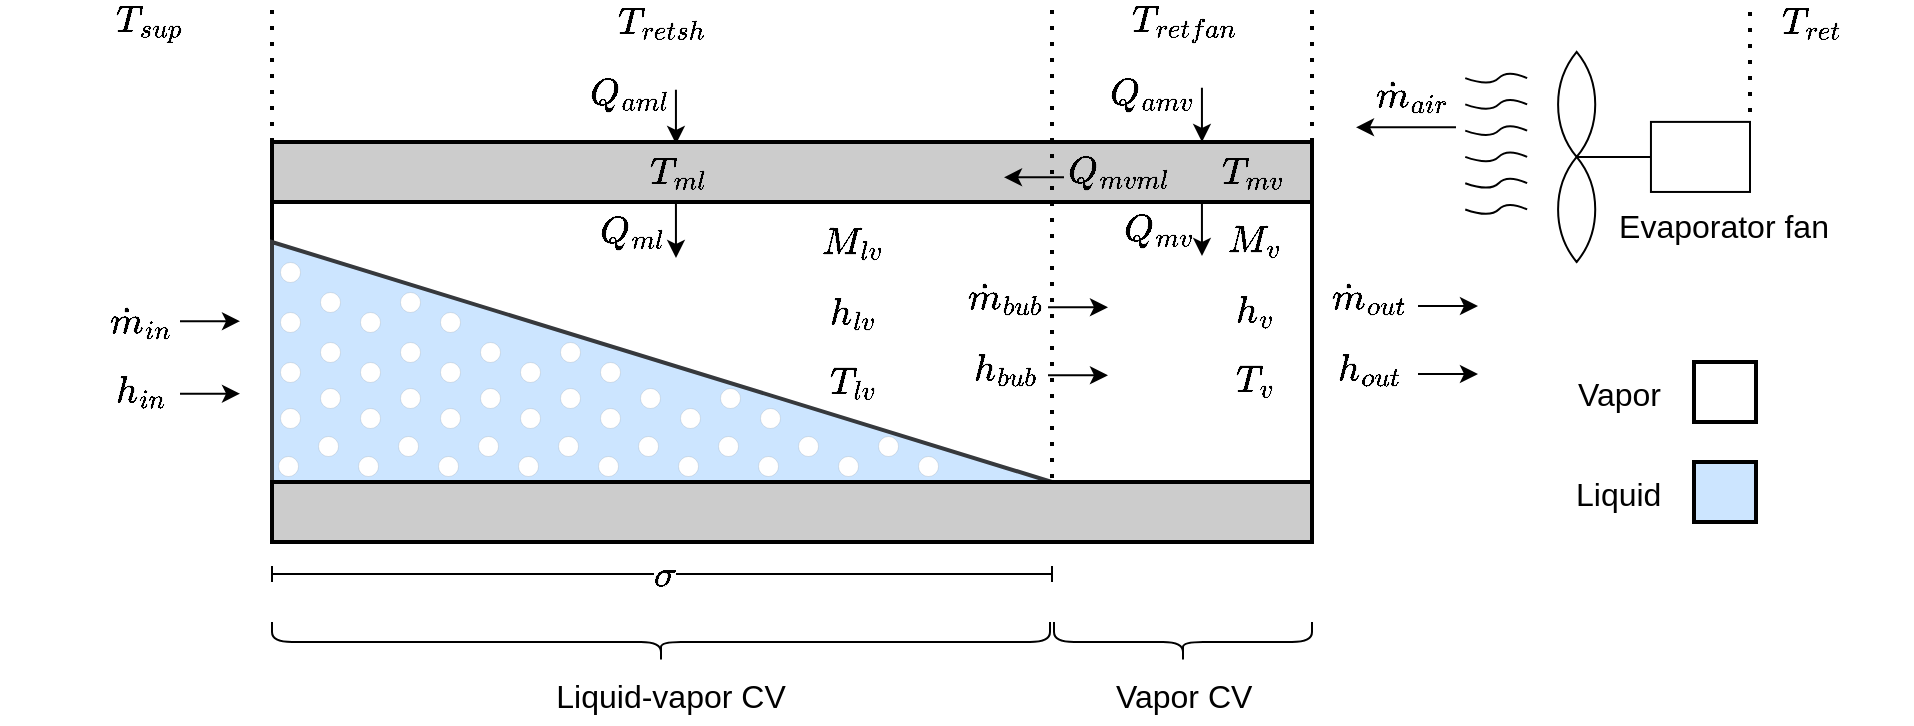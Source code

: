 <mxfile version="17.4.0" type="github">
  <diagram id="HV5IUnyf38F-UDLMWAZY" name="Page-1">
    <mxGraphModel dx="2893" dy="1055" grid="1" gridSize="10" guides="1" tooltips="1" connect="1" arrows="1" fold="1" page="1" pageScale="1" pageWidth="827" pageHeight="1169" math="1" shadow="0">
      <root>
        <mxCell id="0" />
        <mxCell id="1" parent="0" />
        <mxCell id="5CEC3rfC49lvp4HKldiU-2" value="" style="rounded=0;whiteSpace=wrap;html=1;strokeWidth=2;" parent="1" vertex="1">
          <mxGeometry x="130" y="100" width="520" height="200" as="geometry" />
        </mxCell>
        <mxCell id="5CEC3rfC49lvp4HKldiU-14" value="" style="verticalLabelPosition=bottom;verticalAlign=top;html=1;shape=mxgraph.basic.orthogonal_triangle;strokeWidth=2;fillColor=#cce5ff;gradientDirection=south;strokeColor=#36393d;" parent="1" vertex="1">
          <mxGeometry x="130" y="150" width="390" height="120" as="geometry" />
        </mxCell>
        <mxCell id="5CEC3rfC49lvp4HKldiU-11" value="" style="ellipse;whiteSpace=wrap;html=1;aspect=fixed;strokeWidth=0;gradientDirection=south;" parent="1" vertex="1">
          <mxGeometry x="433" y="247" width="10" height="10" as="geometry" />
        </mxCell>
        <mxCell id="5CEC3rfC49lvp4HKldiU-12" value="" style="ellipse;whiteSpace=wrap;html=1;aspect=fixed;strokeWidth=0;gradientDirection=south;" parent="1" vertex="1">
          <mxGeometry x="453" y="257" width="10" height="10" as="geometry" />
        </mxCell>
        <mxCell id="5CEC3rfC49lvp4HKldiU-15" value="" style="ellipse;whiteSpace=wrap;html=1;aspect=fixed;strokeWidth=0;gradientDirection=south;" parent="1" vertex="1">
          <mxGeometry x="413" y="257" width="10" height="10" as="geometry" />
        </mxCell>
        <mxCell id="5CEC3rfC49lvp4HKldiU-16" value="" style="ellipse;whiteSpace=wrap;html=1;aspect=fixed;strokeWidth=0;gradientDirection=south;" parent="1" vertex="1">
          <mxGeometry x="393" y="247" width="10" height="10" as="geometry" />
        </mxCell>
        <mxCell id="5CEC3rfC49lvp4HKldiU-22" value="" style="ellipse;whiteSpace=wrap;html=1;aspect=fixed;strokeWidth=0;gradientDirection=south;" parent="1" vertex="1">
          <mxGeometry x="373" y="257" width="10" height="10" as="geometry" />
        </mxCell>
        <mxCell id="5CEC3rfC49lvp4HKldiU-23" value="" style="ellipse;whiteSpace=wrap;html=1;aspect=fixed;strokeWidth=0;gradientDirection=south;" parent="1" vertex="1">
          <mxGeometry x="313" y="247" width="10" height="10" as="geometry" />
        </mxCell>
        <mxCell id="5CEC3rfC49lvp4HKldiU-24" value="" style="ellipse;whiteSpace=wrap;html=1;aspect=fixed;strokeWidth=0;gradientDirection=south;" parent="1" vertex="1">
          <mxGeometry x="333" y="257" width="10" height="10" as="geometry" />
        </mxCell>
        <mxCell id="5CEC3rfC49lvp4HKldiU-25" value="" style="ellipse;whiteSpace=wrap;html=1;aspect=fixed;strokeWidth=0;gradientDirection=south;" parent="1" vertex="1">
          <mxGeometry x="353" y="247" width="10" height="10" as="geometry" />
        </mxCell>
        <mxCell id="5CEC3rfC49lvp4HKldiU-26" value="" style="ellipse;whiteSpace=wrap;html=1;aspect=fixed;strokeWidth=0;gradientDirection=south;" parent="1" vertex="1">
          <mxGeometry x="293" y="257" width="10" height="10" as="geometry" />
        </mxCell>
        <mxCell id="5CEC3rfC49lvp4HKldiU-27" value="" style="ellipse;whiteSpace=wrap;html=1;aspect=fixed;strokeWidth=0;gradientDirection=south;" parent="1" vertex="1">
          <mxGeometry x="273" y="247" width="10" height="10" as="geometry" />
        </mxCell>
        <mxCell id="5CEC3rfC49lvp4HKldiU-28" value="" style="ellipse;whiteSpace=wrap;html=1;aspect=fixed;strokeWidth=0;gradientDirection=south;" parent="1" vertex="1">
          <mxGeometry x="253" y="257" width="10" height="10" as="geometry" />
        </mxCell>
        <mxCell id="5CEC3rfC49lvp4HKldiU-29" value="" style="ellipse;whiteSpace=wrap;html=1;aspect=fixed;strokeWidth=0;gradientDirection=south;" parent="1" vertex="1">
          <mxGeometry x="193" y="247" width="10" height="10" as="geometry" />
        </mxCell>
        <mxCell id="5CEC3rfC49lvp4HKldiU-30" value="" style="ellipse;whiteSpace=wrap;html=1;aspect=fixed;strokeWidth=0;gradientDirection=south;" parent="1" vertex="1">
          <mxGeometry x="213" y="257" width="10" height="10" as="geometry" />
        </mxCell>
        <mxCell id="5CEC3rfC49lvp4HKldiU-31" value="" style="ellipse;whiteSpace=wrap;html=1;aspect=fixed;strokeWidth=0;gradientDirection=south;" parent="1" vertex="1">
          <mxGeometry x="233" y="247" width="10" height="10" as="geometry" />
        </mxCell>
        <mxCell id="5CEC3rfC49lvp4HKldiU-32" value="" style="ellipse;whiteSpace=wrap;html=1;aspect=fixed;strokeWidth=0;gradientDirection=south;" parent="1" vertex="1">
          <mxGeometry x="173" y="257" width="10" height="10" as="geometry" />
        </mxCell>
        <mxCell id="5CEC3rfC49lvp4HKldiU-33" value="" style="ellipse;whiteSpace=wrap;html=1;aspect=fixed;strokeWidth=0;gradientDirection=south;" parent="1" vertex="1">
          <mxGeometry x="153" y="247" width="10" height="10" as="geometry" />
        </mxCell>
        <mxCell id="5CEC3rfC49lvp4HKldiU-34" value="" style="ellipse;whiteSpace=wrap;html=1;aspect=fixed;strokeWidth=0;gradientDirection=south;" parent="1" vertex="1">
          <mxGeometry x="133" y="257" width="10" height="10" as="geometry" />
        </mxCell>
        <mxCell id="5CEC3rfC49lvp4HKldiU-113" value="" style="ellipse;whiteSpace=wrap;html=1;aspect=fixed;strokeWidth=0;gradientDirection=south;" parent="1" vertex="1">
          <mxGeometry x="374" y="233" width="10" height="10" as="geometry" />
        </mxCell>
        <mxCell id="5CEC3rfC49lvp4HKldiU-114" value="" style="ellipse;whiteSpace=wrap;html=1;aspect=fixed;strokeWidth=0;gradientDirection=south;" parent="1" vertex="1">
          <mxGeometry x="314" y="223" width="10" height="10" as="geometry" />
        </mxCell>
        <mxCell id="5CEC3rfC49lvp4HKldiU-115" value="" style="ellipse;whiteSpace=wrap;html=1;aspect=fixed;strokeWidth=0;gradientDirection=south;" parent="1" vertex="1">
          <mxGeometry x="334" y="233" width="10" height="10" as="geometry" />
        </mxCell>
        <mxCell id="5CEC3rfC49lvp4HKldiU-116" value="" style="ellipse;whiteSpace=wrap;html=1;aspect=fixed;strokeWidth=0;gradientDirection=south;" parent="1" vertex="1">
          <mxGeometry x="354" y="223" width="10" height="10" as="geometry" />
        </mxCell>
        <mxCell id="5CEC3rfC49lvp4HKldiU-117" value="" style="ellipse;whiteSpace=wrap;html=1;aspect=fixed;strokeWidth=0;gradientDirection=south;" parent="1" vertex="1">
          <mxGeometry x="294" y="233" width="10" height="10" as="geometry" />
        </mxCell>
        <mxCell id="5CEC3rfC49lvp4HKldiU-118" value="" style="ellipse;whiteSpace=wrap;html=1;aspect=fixed;strokeWidth=0;gradientDirection=south;" parent="1" vertex="1">
          <mxGeometry x="274" y="223" width="10" height="10" as="geometry" />
        </mxCell>
        <mxCell id="5CEC3rfC49lvp4HKldiU-119" value="" style="ellipse;whiteSpace=wrap;html=1;aspect=fixed;strokeWidth=0;gradientDirection=south;" parent="1" vertex="1">
          <mxGeometry x="254" y="233" width="10" height="10" as="geometry" />
        </mxCell>
        <mxCell id="5CEC3rfC49lvp4HKldiU-120" value="" style="ellipse;whiteSpace=wrap;html=1;aspect=fixed;strokeWidth=0;gradientDirection=south;" parent="1" vertex="1">
          <mxGeometry x="194" y="223" width="10" height="10" as="geometry" />
        </mxCell>
        <mxCell id="5CEC3rfC49lvp4HKldiU-121" value="" style="ellipse;whiteSpace=wrap;html=1;aspect=fixed;strokeWidth=0;gradientDirection=south;" parent="1" vertex="1">
          <mxGeometry x="214" y="233" width="10" height="10" as="geometry" />
        </mxCell>
        <mxCell id="5CEC3rfC49lvp4HKldiU-122" value="" style="ellipse;whiteSpace=wrap;html=1;aspect=fixed;strokeWidth=0;gradientDirection=south;" parent="1" vertex="1">
          <mxGeometry x="234" y="223" width="10" height="10" as="geometry" />
        </mxCell>
        <mxCell id="5CEC3rfC49lvp4HKldiU-123" value="" style="ellipse;whiteSpace=wrap;html=1;aspect=fixed;strokeWidth=0;gradientDirection=south;" parent="1" vertex="1">
          <mxGeometry x="174" y="233" width="10" height="10" as="geometry" />
        </mxCell>
        <mxCell id="5CEC3rfC49lvp4HKldiU-124" value="" style="ellipse;whiteSpace=wrap;html=1;aspect=fixed;strokeWidth=0;gradientDirection=south;" parent="1" vertex="1">
          <mxGeometry x="154" y="223" width="10" height="10" as="geometry" />
        </mxCell>
        <mxCell id="5CEC3rfC49lvp4HKldiU-125" value="" style="ellipse;whiteSpace=wrap;html=1;aspect=fixed;strokeWidth=0;gradientDirection=south;" parent="1" vertex="1">
          <mxGeometry x="134" y="233" width="10" height="10" as="geometry" />
        </mxCell>
        <mxCell id="5CEC3rfC49lvp4HKldiU-134" value="" style="ellipse;whiteSpace=wrap;html=1;aspect=fixed;strokeWidth=0;gradientDirection=south;" parent="1" vertex="1">
          <mxGeometry x="294" y="210" width="10" height="10" as="geometry" />
        </mxCell>
        <mxCell id="5CEC3rfC49lvp4HKldiU-135" value="" style="ellipse;whiteSpace=wrap;html=1;aspect=fixed;strokeWidth=0;gradientDirection=south;" parent="1" vertex="1">
          <mxGeometry x="274" y="200" width="10" height="10" as="geometry" />
        </mxCell>
        <mxCell id="5CEC3rfC49lvp4HKldiU-136" value="" style="ellipse;whiteSpace=wrap;html=1;aspect=fixed;strokeWidth=0;gradientDirection=south;" parent="1" vertex="1">
          <mxGeometry x="254" y="210" width="10" height="10" as="geometry" />
        </mxCell>
        <mxCell id="5CEC3rfC49lvp4HKldiU-137" value="" style="ellipse;whiteSpace=wrap;html=1;aspect=fixed;strokeWidth=0;gradientDirection=south;" parent="1" vertex="1">
          <mxGeometry x="194" y="200" width="10" height="10" as="geometry" />
        </mxCell>
        <mxCell id="5CEC3rfC49lvp4HKldiU-138" value="" style="ellipse;whiteSpace=wrap;html=1;aspect=fixed;strokeWidth=0;gradientDirection=south;" parent="1" vertex="1">
          <mxGeometry x="214" y="210" width="10" height="10" as="geometry" />
        </mxCell>
        <mxCell id="5CEC3rfC49lvp4HKldiU-139" value="" style="ellipse;whiteSpace=wrap;html=1;aspect=fixed;strokeWidth=0;gradientDirection=south;" parent="1" vertex="1">
          <mxGeometry x="234" y="200" width="10" height="10" as="geometry" />
        </mxCell>
        <mxCell id="5CEC3rfC49lvp4HKldiU-140" value="" style="ellipse;whiteSpace=wrap;html=1;aspect=fixed;strokeWidth=0;gradientDirection=south;" parent="1" vertex="1">
          <mxGeometry x="174" y="210" width="10" height="10" as="geometry" />
        </mxCell>
        <mxCell id="5CEC3rfC49lvp4HKldiU-141" value="" style="ellipse;whiteSpace=wrap;html=1;aspect=fixed;strokeWidth=0;gradientDirection=south;" parent="1" vertex="1">
          <mxGeometry x="154" y="200" width="10" height="10" as="geometry" />
        </mxCell>
        <mxCell id="5CEC3rfC49lvp4HKldiU-142" value="" style="ellipse;whiteSpace=wrap;html=1;aspect=fixed;strokeWidth=0;gradientDirection=south;" parent="1" vertex="1">
          <mxGeometry x="134" y="210" width="10" height="10" as="geometry" />
        </mxCell>
        <mxCell id="5CEC3rfC49lvp4HKldiU-154" value="" style="ellipse;whiteSpace=wrap;html=1;aspect=fixed;strokeWidth=0;gradientDirection=south;" parent="1" vertex="1">
          <mxGeometry x="194" y="175" width="10" height="10" as="geometry" />
        </mxCell>
        <mxCell id="5CEC3rfC49lvp4HKldiU-155" value="" style="ellipse;whiteSpace=wrap;html=1;aspect=fixed;strokeWidth=0;gradientDirection=south;" parent="1" vertex="1">
          <mxGeometry x="214" y="185" width="10" height="10" as="geometry" />
        </mxCell>
        <mxCell id="5CEC3rfC49lvp4HKldiU-157" value="" style="ellipse;whiteSpace=wrap;html=1;aspect=fixed;strokeWidth=0;gradientDirection=south;" parent="1" vertex="1">
          <mxGeometry x="174" y="185" width="10" height="10" as="geometry" />
        </mxCell>
        <mxCell id="5CEC3rfC49lvp4HKldiU-158" value="" style="ellipse;whiteSpace=wrap;html=1;aspect=fixed;strokeWidth=0;gradientDirection=south;" parent="1" vertex="1">
          <mxGeometry x="154" y="175" width="10" height="10" as="geometry" />
        </mxCell>
        <mxCell id="5CEC3rfC49lvp4HKldiU-159" value="" style="ellipse;whiteSpace=wrap;html=1;aspect=fixed;strokeWidth=0;gradientDirection=south;" parent="1" vertex="1">
          <mxGeometry x="134" y="185" width="10" height="10" as="geometry" />
        </mxCell>
        <mxCell id="5CEC3rfC49lvp4HKldiU-177" value="" style="rounded=0;whiteSpace=wrap;html=1;fillColor=#CCCCCC;strokeColor=#000000;gradientDirection=south;strokeWidth=2;" parent="1" vertex="1">
          <mxGeometry x="130" y="100" width="520" height="30" as="geometry" />
        </mxCell>
        <mxCell id="5CEC3rfC49lvp4HKldiU-176" value="" style="ellipse;whiteSpace=wrap;html=1;aspect=fixed;strokeWidth=0;gradientDirection=south;" parent="1" vertex="1">
          <mxGeometry x="134" y="160" width="10" height="10" as="geometry" />
        </mxCell>
        <mxCell id="5CEC3rfC49lvp4HKldiU-181" value="&lt;div style=&quot;font-size: 16px&quot;&gt;&lt;font style=&quot;font-size: 16px&quot;&gt;$$\dot{m}_{in} $$&lt;/font&gt;&lt;/div&gt;&lt;div style=&quot;font-size: 16px&quot;&gt;&lt;div&gt;&lt;font style=&quot;font-size: 16px&quot;&gt;$$h_{in} $$&lt;/font&gt;&lt;/div&gt;&lt;/div&gt;" style="text;html=1;align=center;verticalAlign=middle;resizable=0;points=[];autosize=1;strokeColor=none;fillColor=none;fontSize=14;fontFamily=Helvetica;" parent="1" vertex="1">
          <mxGeometry x="-6" y="187" width="140" height="40" as="geometry" />
        </mxCell>
        <mxCell id="5CEC3rfC49lvp4HKldiU-183" value="" style="endArrow=classic;html=1;rounded=0;fontFamily=Helvetica;fontSize=14;" parent="1" edge="1">
          <mxGeometry width="50" height="50" relative="1" as="geometry">
            <mxPoint x="84" y="189.58" as="sourcePoint" />
            <mxPoint x="114" y="189.58" as="targetPoint" />
          </mxGeometry>
        </mxCell>
        <mxCell id="5CEC3rfC49lvp4HKldiU-186" value="" style="endArrow=classic;html=1;rounded=0;fontFamily=Helvetica;fontSize=14;" parent="1" edge="1">
          <mxGeometry width="50" height="50" relative="1" as="geometry">
            <mxPoint x="84" y="225.83" as="sourcePoint" />
            <mxPoint x="114.0" y="225.83" as="targetPoint" />
          </mxGeometry>
        </mxCell>
        <mxCell id="5CEC3rfC49lvp4HKldiU-6" value="" style="endArrow=none;dashed=1;html=1;dashPattern=1 3;strokeWidth=2;rounded=0;exitX=0.75;exitY=1;exitDx=0;exitDy=0;" parent="1" source="5CEC3rfC49lvp4HKldiU-4" edge="1">
          <mxGeometry width="50" height="50" relative="1" as="geometry">
            <mxPoint x="640" y="400" as="sourcePoint" />
            <mxPoint x="520" y="30" as="targetPoint" />
          </mxGeometry>
        </mxCell>
        <mxCell id="5CEC3rfC49lvp4HKldiU-188" value="" style="endArrow=baseDash;startArrow=baseDash;html=1;rounded=0;fontFamily=Helvetica;fontSize=12;strokeWidth=1;startFill=0;endFill=0;" parent="1" edge="1">
          <mxGeometry width="50" height="50" relative="1" as="geometry">
            <mxPoint x="130" y="316" as="sourcePoint" />
            <mxPoint x="520" y="316" as="targetPoint" />
          </mxGeometry>
        </mxCell>
        <mxCell id="5CEC3rfC49lvp4HKldiU-189" value="&lt;div style=&quot;font-size: 16px;&quot;&gt;$$\sigma$$&lt;/div&gt;" style="edgeLabel;html=1;align=center;verticalAlign=middle;resizable=0;points=[];fontSize=16;fontFamily=Helvetica;" parent="5CEC3rfC49lvp4HKldiU-188" vertex="1" connectable="0">
          <mxGeometry x="-0.14" y="-4" relative="1" as="geometry">
            <mxPoint x="28" y="-4" as="offset" />
          </mxGeometry>
        </mxCell>
        <mxCell id="5CEC3rfC49lvp4HKldiU-190" value="Liquid-vapor CV" style="text;html=1;align=center;verticalAlign=middle;resizable=0;points=[];autosize=1;strokeColor=none;fillColor=none;fontSize=16;fontFamily=Helvetica;" parent="1" vertex="1">
          <mxGeometry x="264" y="367" width="130" height="20" as="geometry" />
        </mxCell>
        <mxCell id="5CEC3rfC49lvp4HKldiU-191" value="" style="endArrow=classic;html=1;rounded=0;fontFamily=Helvetica;fontSize=14;" parent="1" edge="1">
          <mxGeometry width="50" height="50" relative="1" as="geometry">
            <mxPoint x="120" y="199.58" as="sourcePoint" />
            <mxPoint x="120.0" y="199.58" as="targetPoint" />
          </mxGeometry>
        </mxCell>
        <mxCell id="5CEC3rfC49lvp4HKldiU-192" value="Vapor CV" style="text;whiteSpace=wrap;html=1;fontSize=16;fontFamily=Helvetica;" parent="1" vertex="1">
          <mxGeometry x="550" y="361" width="140" height="30" as="geometry" />
        </mxCell>
        <mxCell id="5CEC3rfC49lvp4HKldiU-195" value="" style="shape=curlyBracket;whiteSpace=wrap;html=1;rounded=1;fontFamily=Helvetica;fontSize=16;strokeColor=#000000;strokeWidth=1;fillColor=#000000;gradientColor=none;gradientDirection=south;direction=north;size=0.5;" parent="1" vertex="1">
          <mxGeometry x="521" y="340" width="129" height="20" as="geometry" />
        </mxCell>
        <mxCell id="5CEC3rfC49lvp4HKldiU-205" value="&lt;div style=&quot;font-size: 16px&quot;&gt;&lt;font style=&quot;font-size: 16px&quot;&gt;$$\dot{m}_{out} $$&lt;/font&gt;&lt;/div&gt;&lt;div style=&quot;font-size: 16px&quot;&gt;&lt;div&gt;&lt;font style=&quot;font-size: 16px&quot;&gt;$$h_{out} $$&lt;/font&gt;&lt;/div&gt;&lt;div&gt;&lt;font style=&quot;font-size: 16px&quot;&gt;&lt;br&gt;&lt;/font&gt;&lt;br&gt;&lt;/div&gt;&lt;/div&gt;" style="text;html=1;align=center;verticalAlign=middle;resizable=0;points=[];autosize=1;strokeColor=none;fillColor=none;fontSize=14;fontFamily=Helvetica;" parent="1" vertex="1">
          <mxGeometry x="603" y="180" width="150" height="70" as="geometry" />
        </mxCell>
        <mxCell id="5CEC3rfC49lvp4HKldiU-207" value="$$T_{ml}$$" style="text;html=1;align=center;verticalAlign=middle;resizable=0;points=[];autosize=1;fontSize=16;fontFamily=Helvetica;fontColor=#000000;" parent="1" vertex="1">
          <mxGeometry x="283" y="105" width="100" height="20" as="geometry" />
        </mxCell>
        <mxCell id="5CEC3rfC49lvp4HKldiU-209" value="&lt;div&gt;$$T_{mv}$$&lt;/div&gt;" style="text;html=1;align=center;verticalAlign=middle;resizable=0;points=[];autosize=1;fontSize=16;fontFamily=Helvetica;fontColor=#000000;" parent="1" vertex="1">
          <mxGeometry x="570" y="105" width="100" height="20" as="geometry" />
        </mxCell>
        <mxCell id="5CEC3rfC49lvp4HKldiU-211" value="$$Q_{mvml} $$ " style="text;html=1;align=center;verticalAlign=middle;resizable=0;points=[];autosize=1;strokeColor=none;fillColor=none;fontSize=16;fontFamily=Helvetica;fontColor=#000000;" parent="1" vertex="1">
          <mxGeometry x="488" y="105" width="130" height="20" as="geometry" />
        </mxCell>
        <mxCell id="5CEC3rfC49lvp4HKldiU-212" value="" style="endArrow=classic;html=1;rounded=0;fontFamily=Helvetica;fontSize=14;" parent="1" edge="1">
          <mxGeometry width="50" height="50" relative="1" as="geometry">
            <mxPoint x="526.0" y="117.66" as="sourcePoint" />
            <mxPoint x="496" y="117.66" as="targetPoint" />
          </mxGeometry>
        </mxCell>
        <mxCell id="5CEC3rfC49lvp4HKldiU-213" value="&lt;div&gt;$$T_{retfan}$$&lt;/div&gt;" style="text;html=1;align=center;verticalAlign=middle;resizable=0;points=[];autosize=1;fontSize=16;fontFamily=Helvetica;fontColor=#000000;" parent="1" vertex="1">
          <mxGeometry x="525.5" y="30" width="120" height="20" as="geometry" />
        </mxCell>
        <mxCell id="5CEC3rfC49lvp4HKldiU-217" value="&lt;div&gt;$$T_{retsh}$$&lt;/div&gt;" style="text;html=1;align=center;verticalAlign=middle;resizable=0;points=[];autosize=1;fontSize=16;fontFamily=Helvetica;fontColor=#000000;" parent="1" vertex="1">
          <mxGeometry x="264.5" y="30" width="120" height="20" as="geometry" />
        </mxCell>
        <mxCell id="5CEC3rfC49lvp4HKldiU-219" value="$$Q_{amv} $$ " style="text;html=1;align=center;verticalAlign=middle;resizable=0;points=[];autosize=1;strokeColor=none;fillColor=none;fontSize=16;fontFamily=Helvetica;fontColor=#000000;" parent="1" vertex="1">
          <mxGeometry x="510" y="66" width="120" height="20" as="geometry" />
        </mxCell>
        <mxCell id="5CEC3rfC49lvp4HKldiU-223" value="" style="endArrow=classic;html=1;rounded=0;fontFamily=Helvetica;fontSize=14;exitX=0.508;exitY=1.142;exitDx=0;exitDy=0;exitPerimeter=0;" parent="1" edge="1">
          <mxGeometry width="50" height="50" relative="1" as="geometry">
            <mxPoint x="594.96" y="72.84" as="sourcePoint" />
            <mxPoint x="595" y="100" as="targetPoint" />
          </mxGeometry>
        </mxCell>
        <mxCell id="5CEC3rfC49lvp4HKldiU-229" value="$$Q_{mv} $$ " style="text;html=1;align=center;verticalAlign=middle;resizable=0;points=[];autosize=1;strokeColor=none;fillColor=none;fontSize=16;fontFamily=Helvetica;fontColor=#000000;" parent="1" vertex="1">
          <mxGeometry x="518" y="134" width="110" height="20" as="geometry" />
        </mxCell>
        <mxCell id="5CEC3rfC49lvp4HKldiU-230" value="" style="endArrow=classic;html=1;rounded=0;fontFamily=Helvetica;fontSize=14;exitX=0.508;exitY=1.142;exitDx=0;exitDy=0;exitPerimeter=0;" parent="1" edge="1">
          <mxGeometry width="50" height="50" relative="1" as="geometry">
            <mxPoint x="594.96" y="129.84" as="sourcePoint" />
            <mxPoint x="595" y="157" as="targetPoint" />
          </mxGeometry>
        </mxCell>
        <mxCell id="5CEC3rfC49lvp4HKldiU-231" value="$$Q_{aml} $$ " style="text;html=1;align=center;verticalAlign=middle;resizable=0;points=[];autosize=1;strokeColor=none;fillColor=none;fontSize=16;fontFamily=Helvetica;fontColor=#000000;" parent="1" vertex="1">
          <mxGeometry x="253" y="66" width="110" height="20" as="geometry" />
        </mxCell>
        <mxCell id="5CEC3rfC49lvp4HKldiU-232" value="" style="endArrow=classic;html=1;rounded=0;fontFamily=Helvetica;fontSize=14;exitX=0.508;exitY=1.142;exitDx=0;exitDy=0;exitPerimeter=0;" parent="1" edge="1">
          <mxGeometry width="50" height="50" relative="1" as="geometry">
            <mxPoint x="331.96" y="73.84" as="sourcePoint" />
            <mxPoint x="332" y="101" as="targetPoint" />
          </mxGeometry>
        </mxCell>
        <mxCell id="5CEC3rfC49lvp4HKldiU-233" value="$$Q_{ml} $$ " style="text;html=1;align=center;verticalAlign=middle;resizable=0;points=[];autosize=1;strokeColor=none;fillColor=none;fontSize=16;fontFamily=Helvetica;fontColor=#000000;" parent="1" vertex="1">
          <mxGeometry x="260" y="135" width="100" height="20" as="geometry" />
        </mxCell>
        <mxCell id="5CEC3rfC49lvp4HKldiU-234" value="" style="endArrow=classic;html=1;rounded=0;fontFamily=Helvetica;fontSize=14;exitX=0.508;exitY=1.142;exitDx=0;exitDy=0;exitPerimeter=0;" parent="1" edge="1">
          <mxGeometry width="50" height="50" relative="1" as="geometry">
            <mxPoint x="331.96" y="130.84" as="sourcePoint" />
            <mxPoint x="332" y="158" as="targetPoint" />
          </mxGeometry>
        </mxCell>
        <mxCell id="5CEC3rfC49lvp4HKldiU-237" value="&lt;div style=&quot;font-size: 16px&quot;&gt;&lt;font style=&quot;font-size: 16px&quot;&gt;$$\dot{m}_{bub} $$&lt;/font&gt;&lt;/div&gt;&lt;div style=&quot;font-size: 16px&quot;&gt;&lt;div&gt;&lt;font style=&quot;font-size: 16px&quot;&gt;$$h_{bub} $$&lt;/font&gt;&lt;/div&gt;&lt;div&gt;&lt;font style=&quot;font-size: 16px&quot;&gt;&lt;br&gt;&lt;/font&gt;&lt;br&gt;&lt;/div&gt;&lt;/div&gt;" style="text;html=1;align=center;verticalAlign=middle;resizable=0;points=[];autosize=1;strokeColor=none;fillColor=none;fontSize=14;fontFamily=Helvetica;" parent="1" vertex="1">
          <mxGeometry x="421" y="180" width="150" height="70" as="geometry" />
        </mxCell>
        <mxCell id="5CEC3rfC49lvp4HKldiU-238" value="&lt;div&gt;$$M_{lv}$$&lt;/div&gt;&lt;div&gt;$$h_{lv}$$&lt;/div&gt;&lt;div&gt;$$T_{lv}$$&lt;/div&gt;" style="text;html=1;align=center;verticalAlign=middle;resizable=0;points=[];autosize=1;fontSize=16;fontFamily=Helvetica;fontColor=#000000;" parent="1" vertex="1">
          <mxGeometry x="370" y="155" width="100" height="60" as="geometry" />
        </mxCell>
        <mxCell id="5CEC3rfC49lvp4HKldiU-239" value="&lt;div&gt;$$M_{v}$$&lt;/div&gt;&lt;div&gt;$$h_{v}$$&lt;/div&gt;&lt;div&gt;$$T_{v}$$&lt;/div&gt;" style="text;html=1;align=center;verticalAlign=middle;resizable=0;points=[];autosize=1;fontSize=16;fontFamily=Helvetica;fontColor=#000000;" parent="1" vertex="1">
          <mxGeometry x="576" y="154" width="90" height="60" as="geometry" />
        </mxCell>
        <mxCell id="5CEC3rfC49lvp4HKldiU-240" value="" style="rounded=0;whiteSpace=wrap;html=1;fillColor=#CCE5FF;strokeColor=#000000;gradientDirection=south;strokeWidth=2;" parent="1" vertex="1">
          <mxGeometry x="841" y="260" width="31" height="30" as="geometry" />
        </mxCell>
        <mxCell id="5CEC3rfC49lvp4HKldiU-242" value="" style="rounded=0;whiteSpace=wrap;html=1;fillColor=#FFFFFF;strokeColor=#000000;gradientDirection=south;strokeWidth=2;" parent="1" vertex="1">
          <mxGeometry x="841" y="210" width="31" height="30" as="geometry" />
        </mxCell>
        <mxCell id="5CEC3rfC49lvp4HKldiU-244" value="Vapor" style="text;whiteSpace=wrap;html=1;fontSize=16;fontFamily=Helvetica;" parent="1" vertex="1">
          <mxGeometry x="781" y="210" width="49" height="30" as="geometry" />
        </mxCell>
        <mxCell id="5CEC3rfC49lvp4HKldiU-245" value="Liquid" style="text;whiteSpace=wrap;html=1;fontSize=16;fontFamily=Helvetica;" parent="1" vertex="1">
          <mxGeometry x="780" y="260" width="50" height="30" as="geometry" />
        </mxCell>
        <mxCell id="5CEC3rfC49lvp4HKldiU-4" value="" style="rounded=0;whiteSpace=wrap;html=1;fillColor=#CCCCCC;strokeColor=#000000;gradientDirection=south;strokeWidth=2;" parent="1" vertex="1">
          <mxGeometry x="130" y="270" width="520" height="30" as="geometry" />
        </mxCell>
        <mxCell id="5CEC3rfC49lvp4HKldiU-194" value="" style="shape=curlyBracket;whiteSpace=wrap;html=1;rounded=1;fontFamily=Helvetica;fontSize=16;strokeColor=#000000;strokeWidth=1;fillColor=#000000;gradientColor=none;gradientDirection=south;direction=north;size=0.5;" parent="1" vertex="1">
          <mxGeometry x="130" y="340" width="389" height="20" as="geometry" />
        </mxCell>
        <mxCell id="YIZ8vSinqz5e-7mkU95c-2" value="" style="group" parent="1" vertex="1" connectable="0">
          <mxGeometry x="518.0" y="182.66" width="30" height="34" as="geometry" />
        </mxCell>
        <mxCell id="5CEC3rfC49lvp4HKldiU-235" value="" style="endArrow=classic;html=1;rounded=0;fontFamily=Helvetica;fontSize=14;" parent="YIZ8vSinqz5e-7mkU95c-2" edge="1">
          <mxGeometry width="50" height="50" relative="1" as="geometry">
            <mxPoint as="sourcePoint" />
            <mxPoint x="30" as="targetPoint" />
          </mxGeometry>
        </mxCell>
        <mxCell id="5CEC3rfC49lvp4HKldiU-236" value="" style="endArrow=classic;html=1;rounded=0;fontFamily=Helvetica;fontSize=14;" parent="YIZ8vSinqz5e-7mkU95c-2" edge="1">
          <mxGeometry width="50" height="50" relative="1" as="geometry">
            <mxPoint y="34" as="sourcePoint" />
            <mxPoint x="30" y="34" as="targetPoint" />
          </mxGeometry>
        </mxCell>
        <mxCell id="YIZ8vSinqz5e-7mkU95c-3" value="" style="group" parent="1" vertex="1" connectable="0">
          <mxGeometry x="703.0" y="182.0" width="30" height="34" as="geometry" />
        </mxCell>
        <mxCell id="YIZ8vSinqz5e-7mkU95c-4" value="" style="endArrow=classic;html=1;rounded=0;fontFamily=Helvetica;fontSize=14;" parent="YIZ8vSinqz5e-7mkU95c-3" edge="1">
          <mxGeometry width="50" height="50" relative="1" as="geometry">
            <mxPoint as="sourcePoint" />
            <mxPoint x="30" as="targetPoint" />
          </mxGeometry>
        </mxCell>
        <mxCell id="YIZ8vSinqz5e-7mkU95c-5" value="" style="endArrow=classic;html=1;rounded=0;fontFamily=Helvetica;fontSize=14;" parent="YIZ8vSinqz5e-7mkU95c-3" edge="1">
          <mxGeometry width="50" height="50" relative="1" as="geometry">
            <mxPoint y="34" as="sourcePoint" />
            <mxPoint x="30" y="34" as="targetPoint" />
          </mxGeometry>
        </mxCell>
        <mxCell id="YIZ8vSinqz5e-7mkU95c-8" value="" style="endArrow=none;dashed=1;html=1;dashPattern=1 3;strokeWidth=2;rounded=0;entryX=0;entryY=0;entryDx=0;entryDy=0;" parent="1" target="5CEC3rfC49lvp4HKldiU-177" edge="1">
          <mxGeometry width="50" height="50" relative="1" as="geometry">
            <mxPoint x="130" y="34" as="sourcePoint" />
            <mxPoint x="110" y="100" as="targetPoint" />
          </mxGeometry>
        </mxCell>
        <mxCell id="YIZ8vSinqz5e-7mkU95c-9" value="" style="endArrow=none;dashed=1;html=1;dashPattern=1 3;strokeWidth=2;rounded=0;entryX=0;entryY=0;entryDx=0;entryDy=0;" parent="1" edge="1">
          <mxGeometry width="50" height="50" relative="1" as="geometry">
            <mxPoint x="650" y="34" as="sourcePoint" />
            <mxPoint x="650" y="100" as="targetPoint" />
          </mxGeometry>
        </mxCell>
        <mxCell id="YIZ8vSinqz5e-7mkU95c-10" value="&lt;div&gt;$$T_{sup}$$&lt;/div&gt;" style="text;html=1;align=center;verticalAlign=middle;resizable=0;points=[];autosize=1;fontSize=16;fontFamily=Helvetica;fontColor=#000000;" parent="1" vertex="1">
          <mxGeometry x="13" y="30" width="110" height="20" as="geometry" />
        </mxCell>
        <mxCell id="YIZ8vSinqz5e-7mkU95c-11" value="&lt;div&gt;$$T_{ret}$$&lt;/div&gt;" style="text;html=1;align=center;verticalAlign=middle;resizable=0;points=[];autosize=1;fontSize=16;fontFamily=Helvetica;fontColor=#000000;" parent="1" vertex="1">
          <mxGeometry x="850" y="30" width="100" height="20" as="geometry" />
        </mxCell>
        <mxCell id="YIZ8vSinqz5e-7mkU95c-12" value="" style="group" parent="1" vertex="1" connectable="0">
          <mxGeometry x="630" y="54.927" width="279" height="105.069" as="geometry" />
        </mxCell>
        <mxCell id="5CEC3rfC49lvp4HKldiU-214" value="" style="endArrow=classic;html=1;rounded=0;fontFamily=Helvetica;fontSize=14;" parent="YIZ8vSinqz5e-7mkU95c-12" edge="1">
          <mxGeometry width="50" height="50" relative="1" as="geometry">
            <mxPoint x="92" y="37.733" as="sourcePoint" />
            <mxPoint x="42" y="37.733" as="targetPoint" />
          </mxGeometry>
        </mxCell>
        <mxCell id="5CEC3rfC49lvp4HKldiU-216" value="&lt;div&gt;&lt;font style=&quot;font-size: 16px&quot;&gt;$$\dot{m}_{air} $$&lt;/font&gt;&lt;/div&gt;" style="text;html=1;align=center;verticalAlign=middle;resizable=0;points=[];autosize=1;strokeColor=none;fillColor=none;fontSize=14;fontFamily=Helvetica;" parent="YIZ8vSinqz5e-7mkU95c-12" vertex="1">
          <mxGeometry y="11.733" width="140" height="20" as="geometry" />
        </mxCell>
        <mxCell id="5CEC3rfC49lvp4HKldiU-270" value="" style="group" parent="YIZ8vSinqz5e-7mkU95c-12" vertex="1" connectable="0">
          <mxGeometry x="109" width="170" height="105.069" as="geometry" />
        </mxCell>
        <mxCell id="5CEC3rfC49lvp4HKldiU-247" value="" style="whiteSpace=wrap;html=1;shape=mxgraph.basic.pointed_oval;" parent="5CEC3rfC49lvp4HKldiU-270" vertex="1">
          <mxGeometry x="30.952" width="24.762" height="52.535" as="geometry" />
        </mxCell>
        <mxCell id="5CEC3rfC49lvp4HKldiU-248" value="" style="whiteSpace=wrap;html=1;shape=mxgraph.basic.pointed_oval;" parent="5CEC3rfC49lvp4HKldiU-270" vertex="1">
          <mxGeometry x="30.952" y="52.535" width="24.762" height="52.535" as="geometry" />
        </mxCell>
        <mxCell id="5CEC3rfC49lvp4HKldiU-249" value="" style="endArrow=none;html=1;rounded=0;entryX=0.5;entryY=0;entryDx=0;entryDy=0;entryPerimeter=0;" parent="5CEC3rfC49lvp4HKldiU-270" target="5CEC3rfC49lvp4HKldiU-248" edge="1">
          <mxGeometry width="50" height="50" relative="1" as="geometry">
            <mxPoint x="80.476" y="52.535" as="sourcePoint" />
            <mxPoint x="27.238" y="49.032" as="targetPoint" />
          </mxGeometry>
        </mxCell>
        <mxCell id="5CEC3rfC49lvp4HKldiU-250" value="" style="rounded=0;whiteSpace=wrap;html=1;" parent="5CEC3rfC49lvp4HKldiU-270" vertex="1">
          <mxGeometry x="80.476" y="35.023" width="49.524" height="35.023" as="geometry" />
        </mxCell>
        <mxCell id="5CEC3rfC49lvp4HKldiU-252" value="" style="curved=1;endArrow=none;html=1;rounded=0;anchorPointDirection=1;endFill=0;" parent="5CEC3rfC49lvp4HKldiU-270" edge="1">
          <mxGeometry width="50" height="50" relative="1" as="geometry">
            <mxPoint x="-12.381" y="13.134" as="sourcePoint" />
            <mxPoint x="18.571" y="13.134" as="targetPoint" />
            <Array as="points">
              <mxPoint y="17.512" />
              <mxPoint x="8.667" y="8.756" />
            </Array>
          </mxGeometry>
        </mxCell>
        <mxCell id="5CEC3rfC49lvp4HKldiU-253" value="" style="curved=1;endArrow=none;html=1;rounded=0;anchorPointDirection=1;endFill=0;" parent="5CEC3rfC49lvp4HKldiU-270" edge="1">
          <mxGeometry width="50" height="50" relative="1" as="geometry">
            <mxPoint x="-12.381" y="26.267" as="sourcePoint" />
            <mxPoint x="18.571" y="26.267" as="targetPoint" />
            <Array as="points">
              <mxPoint y="30.645" />
              <mxPoint x="8.667" y="21.889" />
            </Array>
          </mxGeometry>
        </mxCell>
        <mxCell id="5CEC3rfC49lvp4HKldiU-254" value="" style="curved=1;endArrow=none;html=1;rounded=0;anchorPointDirection=1;endFill=0;" parent="5CEC3rfC49lvp4HKldiU-270" edge="1">
          <mxGeometry width="50" height="50" relative="1" as="geometry">
            <mxPoint x="-12.381" y="39.401" as="sourcePoint" />
            <mxPoint x="18.571" y="39.401" as="targetPoint" />
            <Array as="points">
              <mxPoint y="43.779" />
              <mxPoint x="8.667" y="35.023" />
            </Array>
          </mxGeometry>
        </mxCell>
        <mxCell id="5CEC3rfC49lvp4HKldiU-255" value="" style="curved=1;endArrow=none;html=1;rounded=0;anchorPointDirection=1;endFill=0;" parent="5CEC3rfC49lvp4HKldiU-270" edge="1">
          <mxGeometry width="50" height="50" relative="1" as="geometry">
            <mxPoint x="-12.381" y="52.535" as="sourcePoint" />
            <mxPoint x="18.571" y="52.535" as="targetPoint" />
            <Array as="points">
              <mxPoint y="56.912" />
              <mxPoint x="8.667" y="48.157" />
            </Array>
          </mxGeometry>
        </mxCell>
        <mxCell id="5CEC3rfC49lvp4HKldiU-256" value="" style="curved=1;endArrow=none;html=1;rounded=0;anchorPointDirection=1;endFill=0;" parent="5CEC3rfC49lvp4HKldiU-270" edge="1">
          <mxGeometry width="50" height="50" relative="1" as="geometry">
            <mxPoint x="-12.381" y="65.668" as="sourcePoint" />
            <mxPoint x="18.571" y="65.668" as="targetPoint" />
            <Array as="points">
              <mxPoint y="70.046" />
              <mxPoint x="8.667" y="61.29" />
            </Array>
          </mxGeometry>
        </mxCell>
        <mxCell id="5CEC3rfC49lvp4HKldiU-257" value="" style="curved=1;endArrow=none;html=1;rounded=0;anchorPointDirection=1;endFill=0;" parent="5CEC3rfC49lvp4HKldiU-270" edge="1">
          <mxGeometry width="50" height="50" relative="1" as="geometry">
            <mxPoint x="-12.381" y="78.802" as="sourcePoint" />
            <mxPoint x="18.571" y="78.802" as="targetPoint" />
            <Array as="points">
              <mxPoint y="83.18" />
              <mxPoint x="8.667" y="74.424" />
            </Array>
          </mxGeometry>
        </mxCell>
        <mxCell id="5CEC3rfC49lvp4HKldiU-251" value="&lt;font style=&quot;font-size: 16px&quot;&gt;Evaporator fan&lt;/font&gt;" style="text;html=1;strokeColor=none;fillColor=none;align=center;verticalAlign=middle;whiteSpace=wrap;rounded=0;" parent="5CEC3rfC49lvp4HKldiU-270" vertex="1">
          <mxGeometry x="54.71" y="73.54" width="124" height="27.53" as="geometry" />
        </mxCell>
        <mxCell id="YIZ8vSinqz5e-7mkU95c-13" value="" style="endArrow=none;dashed=1;html=1;dashPattern=1 3;strokeWidth=2;rounded=0;entryX=0;entryY=0;entryDx=0;entryDy=0;" parent="5CEC3rfC49lvp4HKldiU-270" edge="1">
          <mxGeometry width="50" height="50" relative="1" as="geometry">
            <mxPoint x="130" y="-19.927" as="sourcePoint" />
            <mxPoint x="130" y="35.023" as="targetPoint" />
          </mxGeometry>
        </mxCell>
      </root>
    </mxGraphModel>
  </diagram>
</mxfile>
